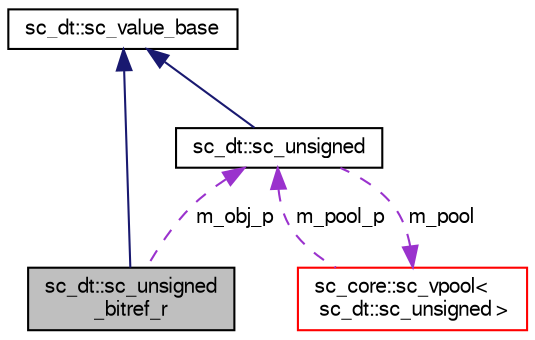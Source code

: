 digraph "sc_dt::sc_unsigned_bitref_r"
{
  edge [fontname="FreeSans",fontsize="10",labelfontname="FreeSans",labelfontsize="10"];
  node [fontname="FreeSans",fontsize="10",shape=record];
  Node3 [label="sc_dt::sc_unsigned\l_bitref_r",height=0.2,width=0.4,color="black", fillcolor="grey75", style="filled", fontcolor="black"];
  Node4 -> Node3 [dir="back",color="midnightblue",fontsize="10",style="solid",fontname="FreeSans"];
  Node4 [label="sc_dt::sc_value_base",height=0.2,width=0.4,color="black", fillcolor="white", style="filled",URL="$a01772.html"];
  Node5 -> Node3 [dir="back",color="darkorchid3",fontsize="10",style="dashed",label=" m_obj_p" ,fontname="FreeSans"];
  Node5 [label="sc_dt::sc_unsigned",height=0.2,width=0.4,color="black", fillcolor="white", style="filled",URL="$a01760.html"];
  Node4 -> Node5 [dir="back",color="midnightblue",fontsize="10",style="solid",fontname="FreeSans"];
  Node6 -> Node5 [dir="back",color="darkorchid3",fontsize="10",style="dashed",label=" m_pool" ,fontname="FreeSans"];
  Node6 [label="sc_core::sc_vpool\<\l sc_dt::sc_unsigned \>",height=0.2,width=0.4,color="red", fillcolor="white", style="filled",URL="$a02128.html"];
  Node5 -> Node6 [dir="back",color="darkorchid3",fontsize="10",style="dashed",label=" m_pool_p" ,fontname="FreeSans"];
}
